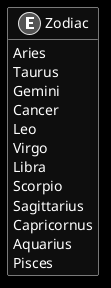﻿@startuml
skinparam monochrome reverse
hide empty members

enum Zodiac {
    Aries
    Taurus
    Gemini
    Cancer
    Leo
    Virgo
    Libra
    Scorpio
    Sagittarius
    Capricornus
    Aquarius
    Pisces
}

@enduml

